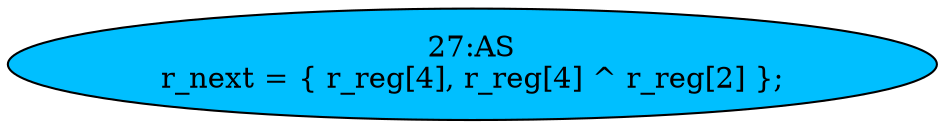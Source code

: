 strict digraph "" {
	node [label="\N"];
	"27:AS"	[ast="<pyverilog.vparser.ast.Assign object at 0x7fb68af0c150>",
		def_var="['r_next']",
		fillcolor=deepskyblue,
		label="27:AS
r_next = { r_reg[4], r_reg[4] ^ r_reg[2] };",
		statements="[]",
		style=filled,
		typ=Assign,
		use_var="['r_reg', 'r_reg', 'r_reg']"];
}
